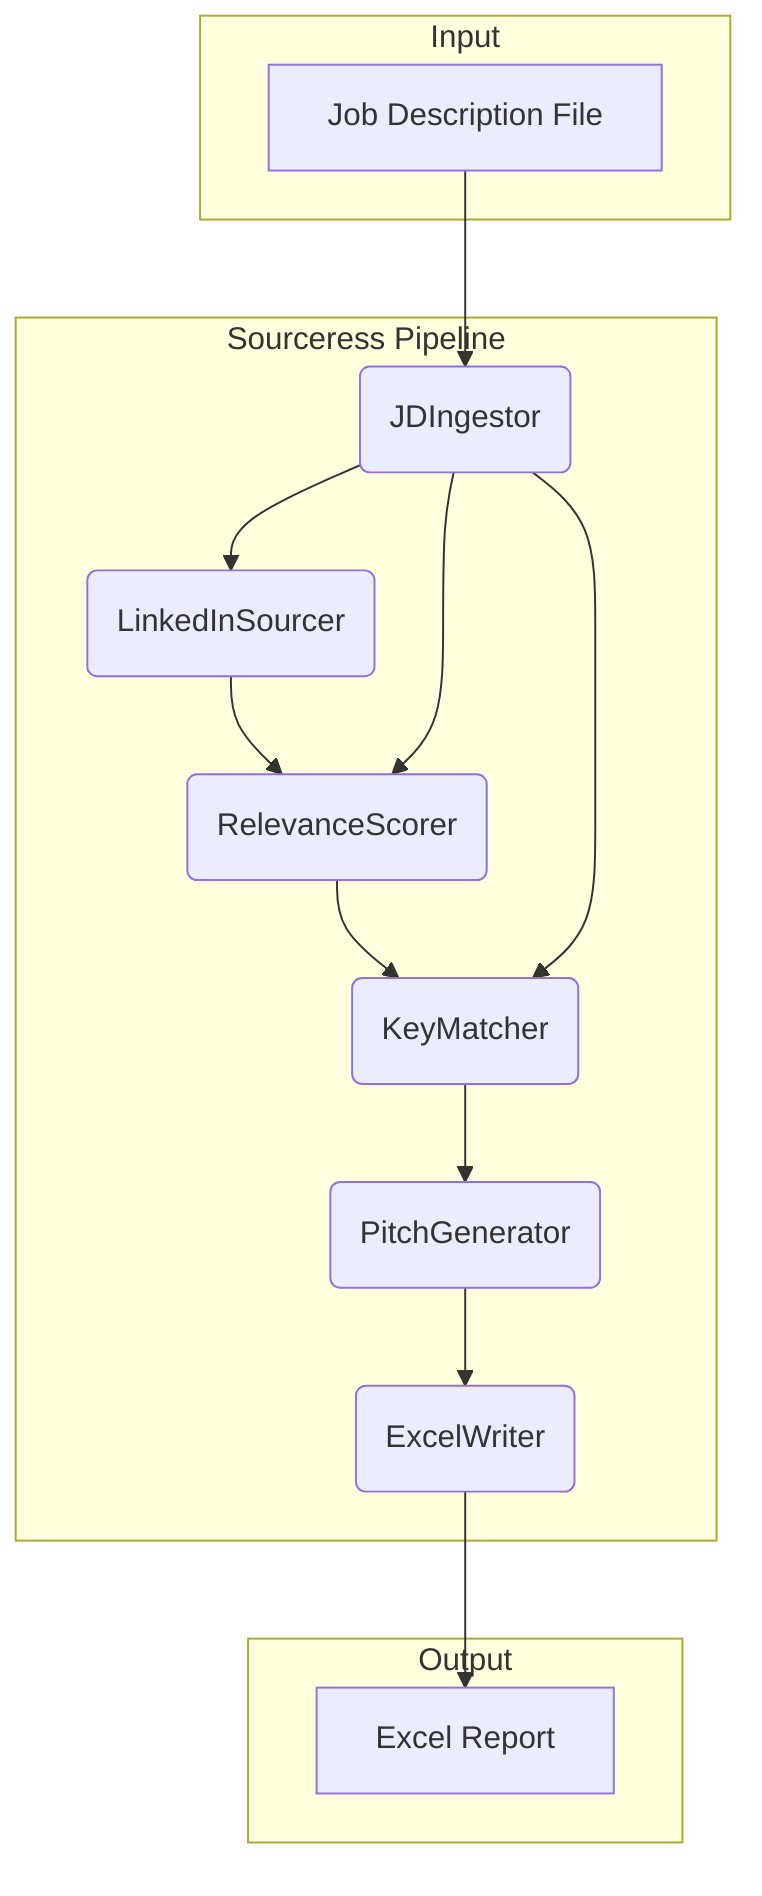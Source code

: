 graph TD
    subgraph "Input"
        A[Job Description File]
    end

    subgraph "Sourceress Pipeline"
        B(JDIngestor)
        C(LinkedInSourcer)
        D(RelevanceScorer)
        E(KeyMatcher)
        F(PitchGenerator)
        G(ExcelWriter)
    end
    subgraph "Output"
        H[Excel Report]
    end

    A --> B
    B --> C
    C --> D
    B --> D
    D --> E
    B --> E
    E --> F
    F --> G
    G --> H